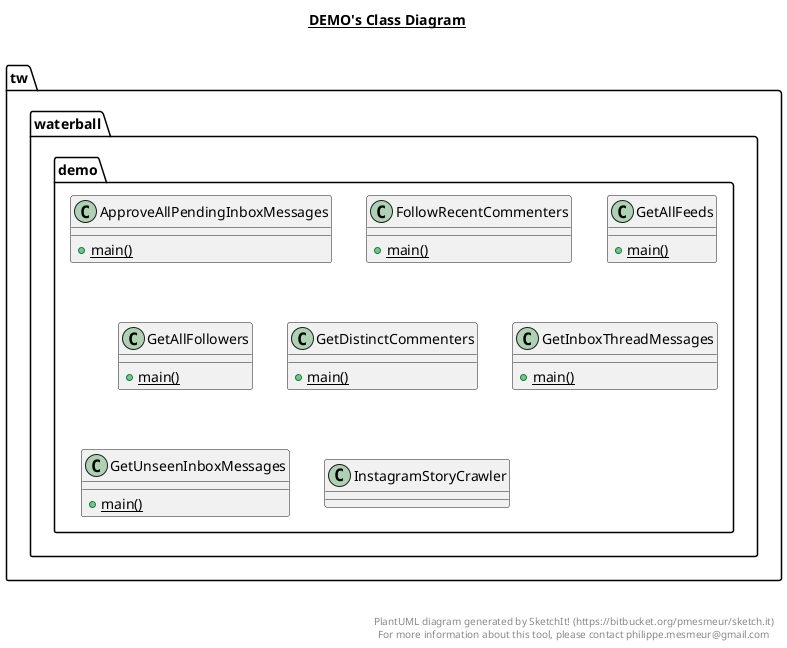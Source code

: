@startuml

title __DEMO's Class Diagram__\n

  namespace tw.waterball.demo {
    class tw.waterball.demo.ApproveAllPendingInboxMessages {
        {static} + main()
    }
  }
  

  namespace tw.waterball.demo {
    class tw.waterball.demo.FollowRecentCommenters {
        {static} + main()
    }
  }
  

  namespace tw.waterball.demo {
    class tw.waterball.demo.GetAllFeeds {
        {static} + main()
    }
  }
  

  namespace tw.waterball.demo {
    class tw.waterball.demo.GetAllFollowers {
        {static} + main()
    }
  }
  

  namespace tw.waterball.demo {
    class tw.waterball.demo.GetDistinctCommenters {
        {static} + main()
    }
  }
  

  namespace tw.waterball.demo {
    class tw.waterball.demo.GetInboxThreadMessages {
        {static} + main()
    }
  }
  

  namespace tw.waterball.demo {
    class tw.waterball.demo.GetUnseenInboxMessages {
        {static} + main()
    }
  }
  

  namespace tw.waterball.demo {
    class tw.waterball.demo.InstagramStoryCrawler {
    }
  }
  



right footer


PlantUML diagram generated by SketchIt! (https://bitbucket.org/pmesmeur/sketch.it)
For more information about this tool, please contact philippe.mesmeur@gmail.com
endfooter

@enduml
